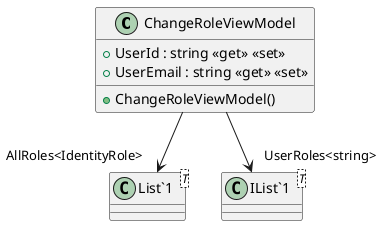 @startuml
class ChangeRoleViewModel {
    + UserId : string <<get>> <<set>>
    + UserEmail : string <<get>> <<set>>
    + ChangeRoleViewModel()
}
class "List`1"<T> {
}
class "IList`1"<T> {
}
ChangeRoleViewModel --> "AllRoles<IdentityRole>" "List`1"
ChangeRoleViewModel --> "UserRoles<string>" "IList`1"
@enduml
